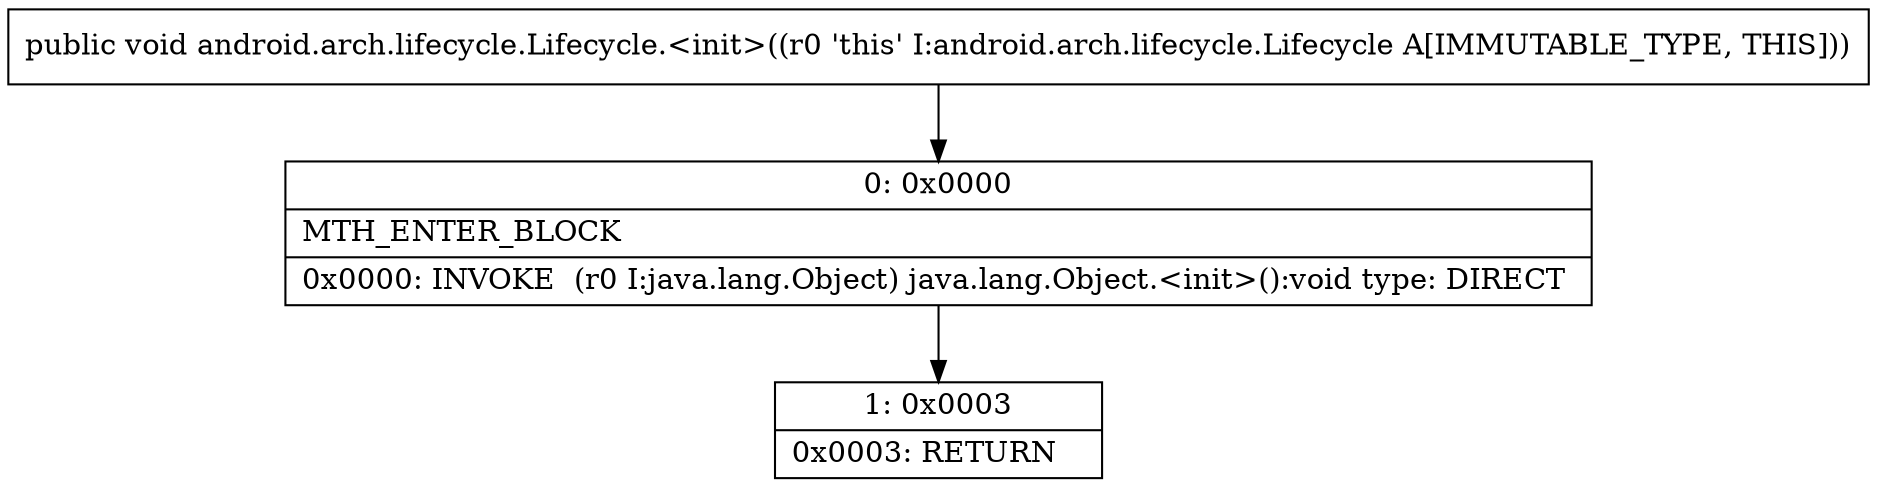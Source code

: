 digraph "CFG forandroid.arch.lifecycle.Lifecycle.\<init\>()V" {
Node_0 [shape=record,label="{0\:\ 0x0000|MTH_ENTER_BLOCK\l|0x0000: INVOKE  (r0 I:java.lang.Object) java.lang.Object.\<init\>():void type: DIRECT \l}"];
Node_1 [shape=record,label="{1\:\ 0x0003|0x0003: RETURN   \l}"];
MethodNode[shape=record,label="{public void android.arch.lifecycle.Lifecycle.\<init\>((r0 'this' I:android.arch.lifecycle.Lifecycle A[IMMUTABLE_TYPE, THIS])) }"];
MethodNode -> Node_0;
Node_0 -> Node_1;
}

